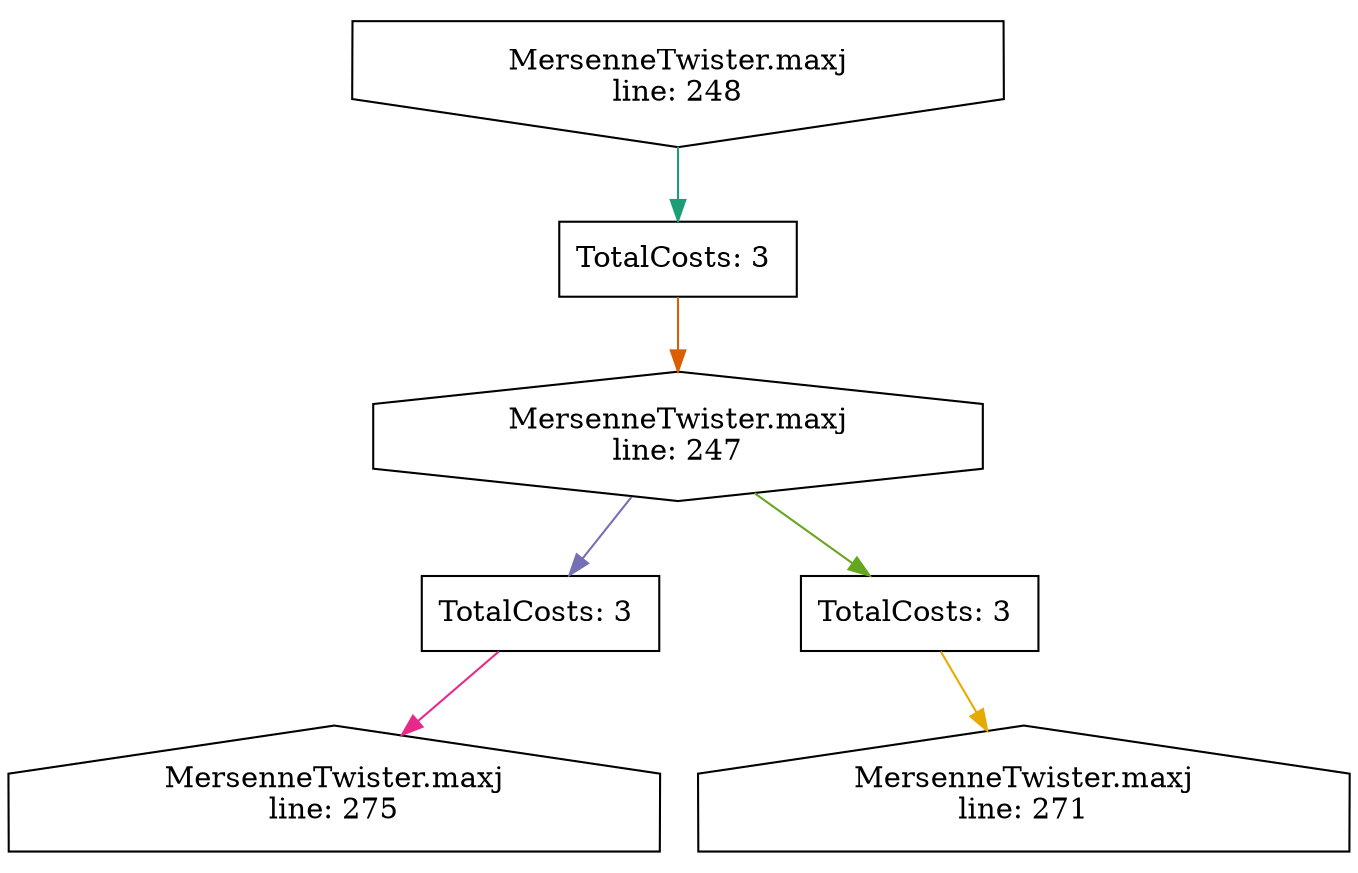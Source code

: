 digraph fifoReportGraph {
	NodeMersenneTwister271 [shape=house, label="MersenneTwister.maxj\nline: 271"];
	NodeMersenneTwister275 [shape=house, label="MersenneTwister.maxj\nline: 275"];
	NodeMersenneTwister247 [shape=hexagon, orientation=90, label="MersenneTwister.maxj\nline: 247"];
	NodeMersenneTwister248 [shape=invhouse, label="MersenneTwister.maxj\nline: 248"];
	NodeMersenneTwister248NodeMersenneTwister247FIFO [shape=box, label="TotalCosts: 3 \n"];
	NodeMersenneTwister247NodeMersenneTwister275FIFO [shape=box, label="TotalCosts: 3 \n"];
	NodeMersenneTwister247NodeMersenneTwister271FIFO [shape=box, label="TotalCosts: 3 \n"];
	NodeMersenneTwister248 -> NodeMersenneTwister248NodeMersenneTwister247FIFO[color="/dark28/1"]
	NodeMersenneTwister248NodeMersenneTwister247FIFO -> NodeMersenneTwister247[color="/dark28/2"]
	NodeMersenneTwister247 -> NodeMersenneTwister247NodeMersenneTwister275FIFO[color="/dark28/3"]
	NodeMersenneTwister247NodeMersenneTwister275FIFO -> NodeMersenneTwister275[color="/dark28/4"]
	NodeMersenneTwister247 -> NodeMersenneTwister247NodeMersenneTwister271FIFO[color="/dark28/5"]
	NodeMersenneTwister247NodeMersenneTwister271FIFO -> NodeMersenneTwister271[color="/dark28/6"]
}
